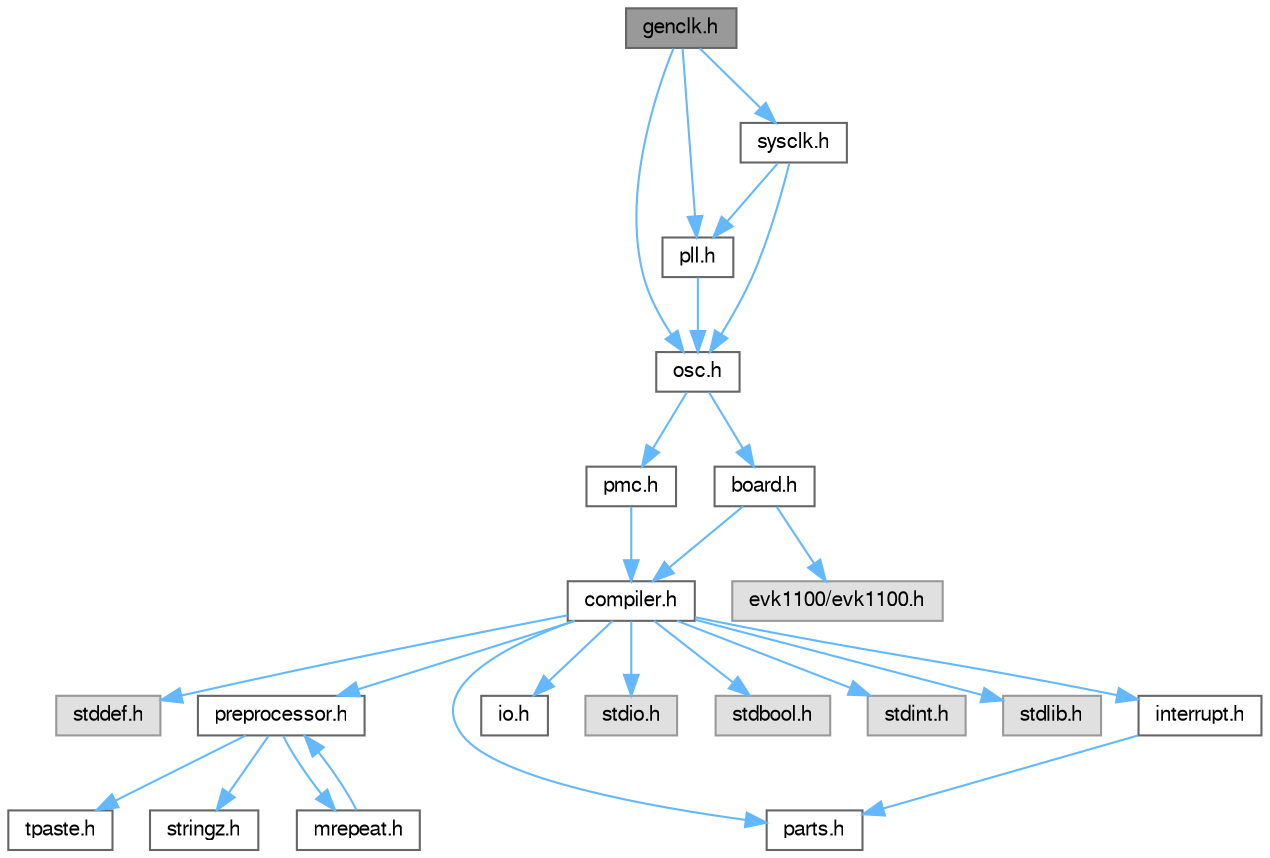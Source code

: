 digraph "genclk.h"
{
 // LATEX_PDF_SIZE
  bgcolor="transparent";
  edge [fontname=FreeSans,fontsize=10,labelfontname=FreeSans,labelfontsize=10];
  node [fontname=FreeSans,fontsize=10,shape=box,height=0.2,width=0.4];
  Node1 [label="genclk.h",height=0.2,width=0.4,color="gray40", fillcolor="grey60", style="filled", fontcolor="black",tooltip="Chip-specific generic clock management."];
  Node1 -> Node2 [color="steelblue1",style="solid"];
  Node2 [label="osc.h",height=0.2,width=0.4,color="grey40", fillcolor="white", style="filled",URL="$same70_2osc_8h.html",tooltip="Chip-specific oscillator management functions."];
  Node2 -> Node3 [color="steelblue1",style="solid"];
  Node3 [label="board.h",height=0.2,width=0.4,color="grey40", fillcolor="white", style="filled",URL="$board_8h.html",tooltip="Standard board header file."];
  Node3 -> Node4 [color="steelblue1",style="solid"];
  Node4 [label="compiler.h",height=0.2,width=0.4,color="grey40", fillcolor="white", style="filled",URL="$compiler_8h.html",tooltip="Commonly used includes, types and macros."];
  Node4 -> Node5 [color="steelblue1",style="solid"];
  Node5 [label="stddef.h",height=0.2,width=0.4,color="grey60", fillcolor="#E0E0E0", style="filled",tooltip=" "];
  Node4 -> Node6 [color="steelblue1",style="solid"];
  Node6 [label="parts.h",height=0.2,width=0.4,color="grey40", fillcolor="white", style="filled",URL="$parts_8h.html",tooltip="Atmel part identification macros."];
  Node4 -> Node7 [color="steelblue1",style="solid"];
  Node7 [label="preprocessor.h",height=0.2,width=0.4,color="grey40", fillcolor="white", style="filled",URL="$preprocessor_8h.html",tooltip="Preprocessor utils."];
  Node7 -> Node8 [color="steelblue1",style="solid"];
  Node8 [label="tpaste.h",height=0.2,width=0.4,color="grey40", fillcolor="white", style="filled",URL="$tpaste_8h.html",tooltip="Preprocessor token pasting utils."];
  Node7 -> Node9 [color="steelblue1",style="solid"];
  Node9 [label="stringz.h",height=0.2,width=0.4,color="grey40", fillcolor="white", style="filled",URL="$stringz_8h.html",tooltip="Preprocessor stringizing utils."];
  Node7 -> Node10 [color="steelblue1",style="solid"];
  Node10 [label="mrepeat.h",height=0.2,width=0.4,color="grey40", fillcolor="white", style="filled",URL="$mrepeat_8h.html",tooltip="Preprocessor macro repeating utils."];
  Node10 -> Node7 [color="steelblue1",style="solid"];
  Node4 -> Node11 [color="steelblue1",style="solid"];
  Node11 [label="io.h",height=0.2,width=0.4,color="grey40", fillcolor="white", style="filled",URL="$io_8h.html",tooltip="Arch file for SAM."];
  Node4 -> Node12 [color="steelblue1",style="solid"];
  Node12 [label="stdio.h",height=0.2,width=0.4,color="grey60", fillcolor="#E0E0E0", style="filled",tooltip=" "];
  Node4 -> Node13 [color="steelblue1",style="solid"];
  Node13 [label="stdbool.h",height=0.2,width=0.4,color="grey60", fillcolor="#E0E0E0", style="filled",tooltip=" "];
  Node4 -> Node14 [color="steelblue1",style="solid"];
  Node14 [label="stdint.h",height=0.2,width=0.4,color="grey60", fillcolor="#E0E0E0", style="filled",tooltip=" "];
  Node4 -> Node15 [color="steelblue1",style="solid"];
  Node15 [label="stdlib.h",height=0.2,width=0.4,color="grey60", fillcolor="#E0E0E0", style="filled",tooltip=" "];
  Node4 -> Node16 [color="steelblue1",style="solid"];
  Node16 [label="interrupt.h",height=0.2,width=0.4,color="grey40", fillcolor="white", style="filled",URL="$interrupt_8h.html",tooltip="Global interrupt management for 8- and 32-bit AVR."];
  Node16 -> Node6 [color="steelblue1",style="solid"];
  Node3 -> Node17 [color="steelblue1",style="solid"];
  Node17 [label="evk1100/evk1100.h",height=0.2,width=0.4,color="grey60", fillcolor="#E0E0E0", style="filled",tooltip=" "];
  Node2 -> Node18 [color="steelblue1",style="solid"];
  Node18 [label="pmc.h",height=0.2,width=0.4,color="grey40", fillcolor="white", style="filled",URL="$drivers_2pmc_2pmc_8h.html",tooltip="Power Management Controller (PMC) driver for SAM."];
  Node18 -> Node4 [color="steelblue1",style="solid"];
  Node1 -> Node19 [color="steelblue1",style="solid"];
  Node19 [label="pll.h",height=0.2,width=0.4,color="grey40", fillcolor="white", style="filled",URL="$same70_2pll_8h.html",tooltip="Chip-specific PLL definitions."];
  Node19 -> Node2 [color="steelblue1",style="solid"];
  Node1 -> Node20 [color="steelblue1",style="solid"];
  Node20 [label="sysclk.h",height=0.2,width=0.4,color="grey40", fillcolor="white", style="filled",URL="$same70_2sysclk_8h.html",tooltip="Chip-specific system clock management functions."];
  Node20 -> Node2 [color="steelblue1",style="solid"];
  Node20 -> Node19 [color="steelblue1",style="solid"];
}
